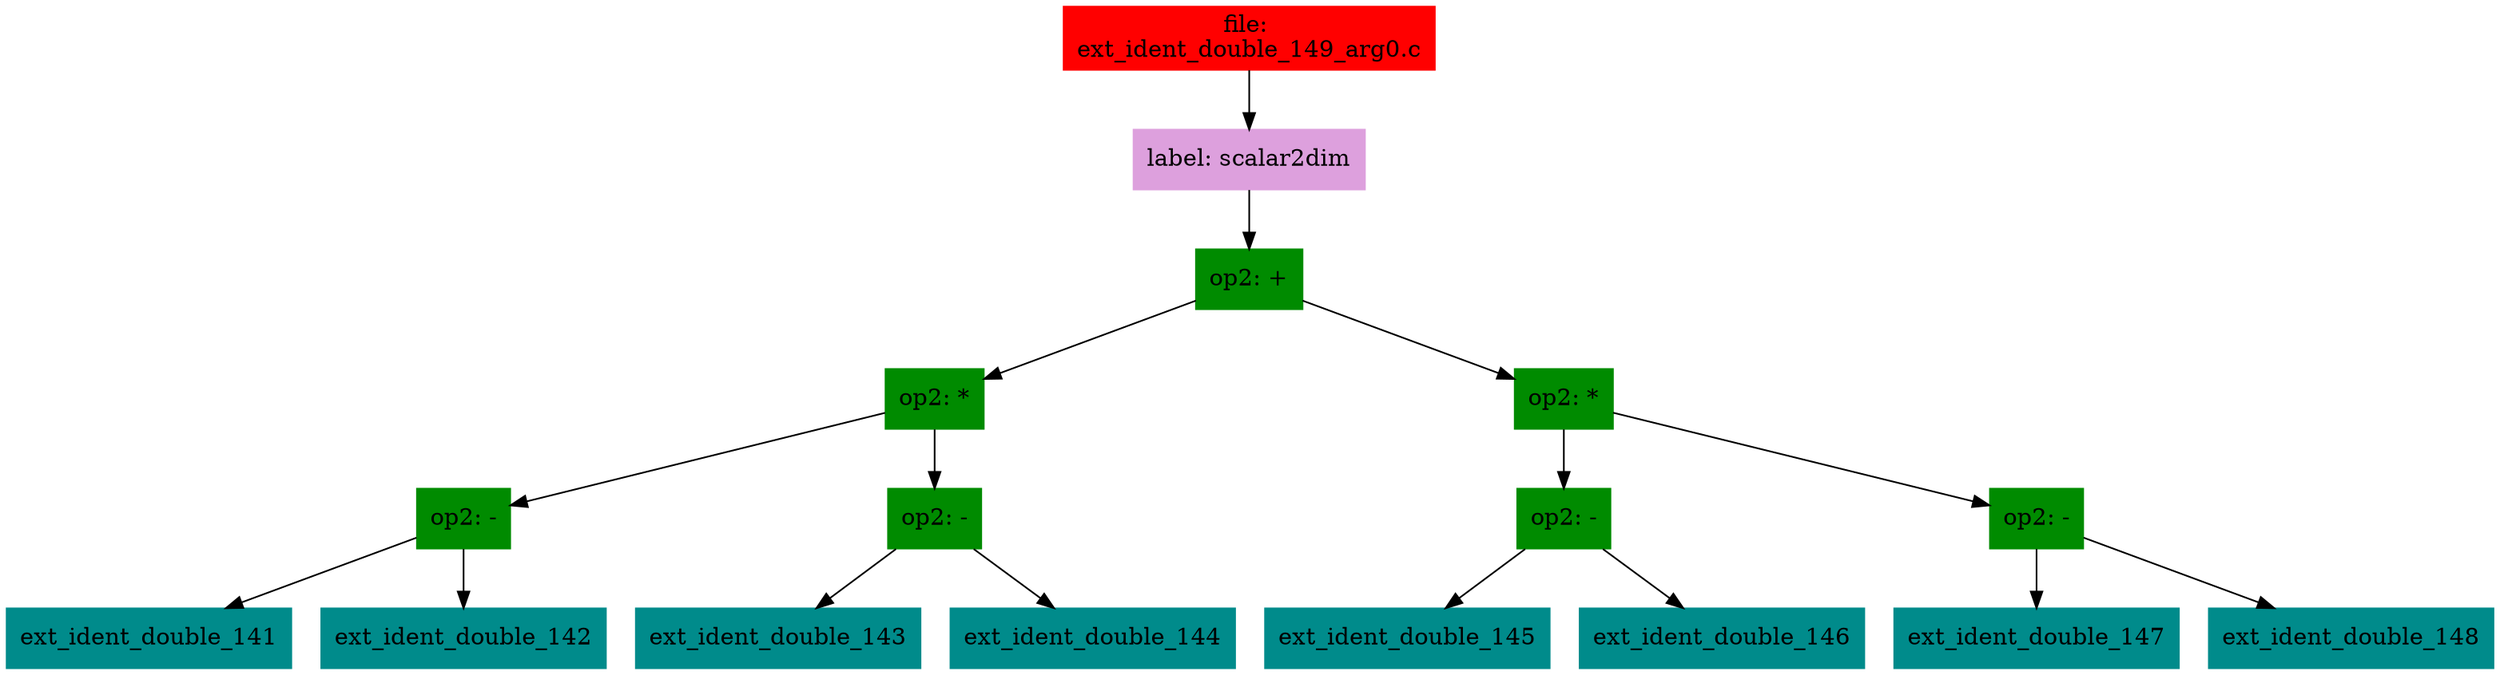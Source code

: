 digraph G {
node [shape=box]

0 [label="file: 
ext_ident_double_149_arg0.c",color=red, style=filled]
1 [label="label: scalar2dim",color=plum, style=filled]
0 -> 1
2 [label="op2: +",color=green4, style=filled]
1 -> 2
3 [label="op2: *",color=green4, style=filled]
2 -> 3
4 [label="op2: -",color=green4, style=filled]
3 -> 4
5 [label="ext_ident_double_141",color=cyan4, style=filled]
4 -> 5
12 [label="ext_ident_double_142",color=cyan4, style=filled]
4 -> 12
19 [label="op2: -",color=green4, style=filled]
3 -> 19
20 [label="ext_ident_double_143",color=cyan4, style=filled]
19 -> 20
27 [label="ext_ident_double_144",color=cyan4, style=filled]
19 -> 27
34 [label="op2: *",color=green4, style=filled]
2 -> 34
35 [label="op2: -",color=green4, style=filled]
34 -> 35
36 [label="ext_ident_double_145",color=cyan4, style=filled]
35 -> 36
43 [label="ext_ident_double_146",color=cyan4, style=filled]
35 -> 43
50 [label="op2: -",color=green4, style=filled]
34 -> 50
51 [label="ext_ident_double_147",color=cyan4, style=filled]
50 -> 51
58 [label="ext_ident_double_148",color=cyan4, style=filled]
50 -> 58


}

